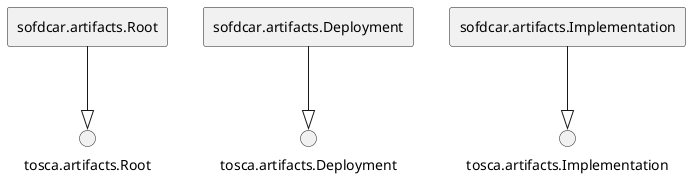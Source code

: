 @startuml
skinparam componentStyle rectangle


rectangle "sofdcar.artifacts.Root"

rectangle "sofdcar.artifacts.Deployment"

rectangle "sofdcar.artifacts.Implementation"


"sofdcar.artifacts.Root" --|> "tosca.artifacts.Root"

"sofdcar.artifacts.Deployment" --|> "tosca.artifacts.Deployment"

"sofdcar.artifacts.Implementation" --|> "tosca.artifacts.Implementation"

@enduml